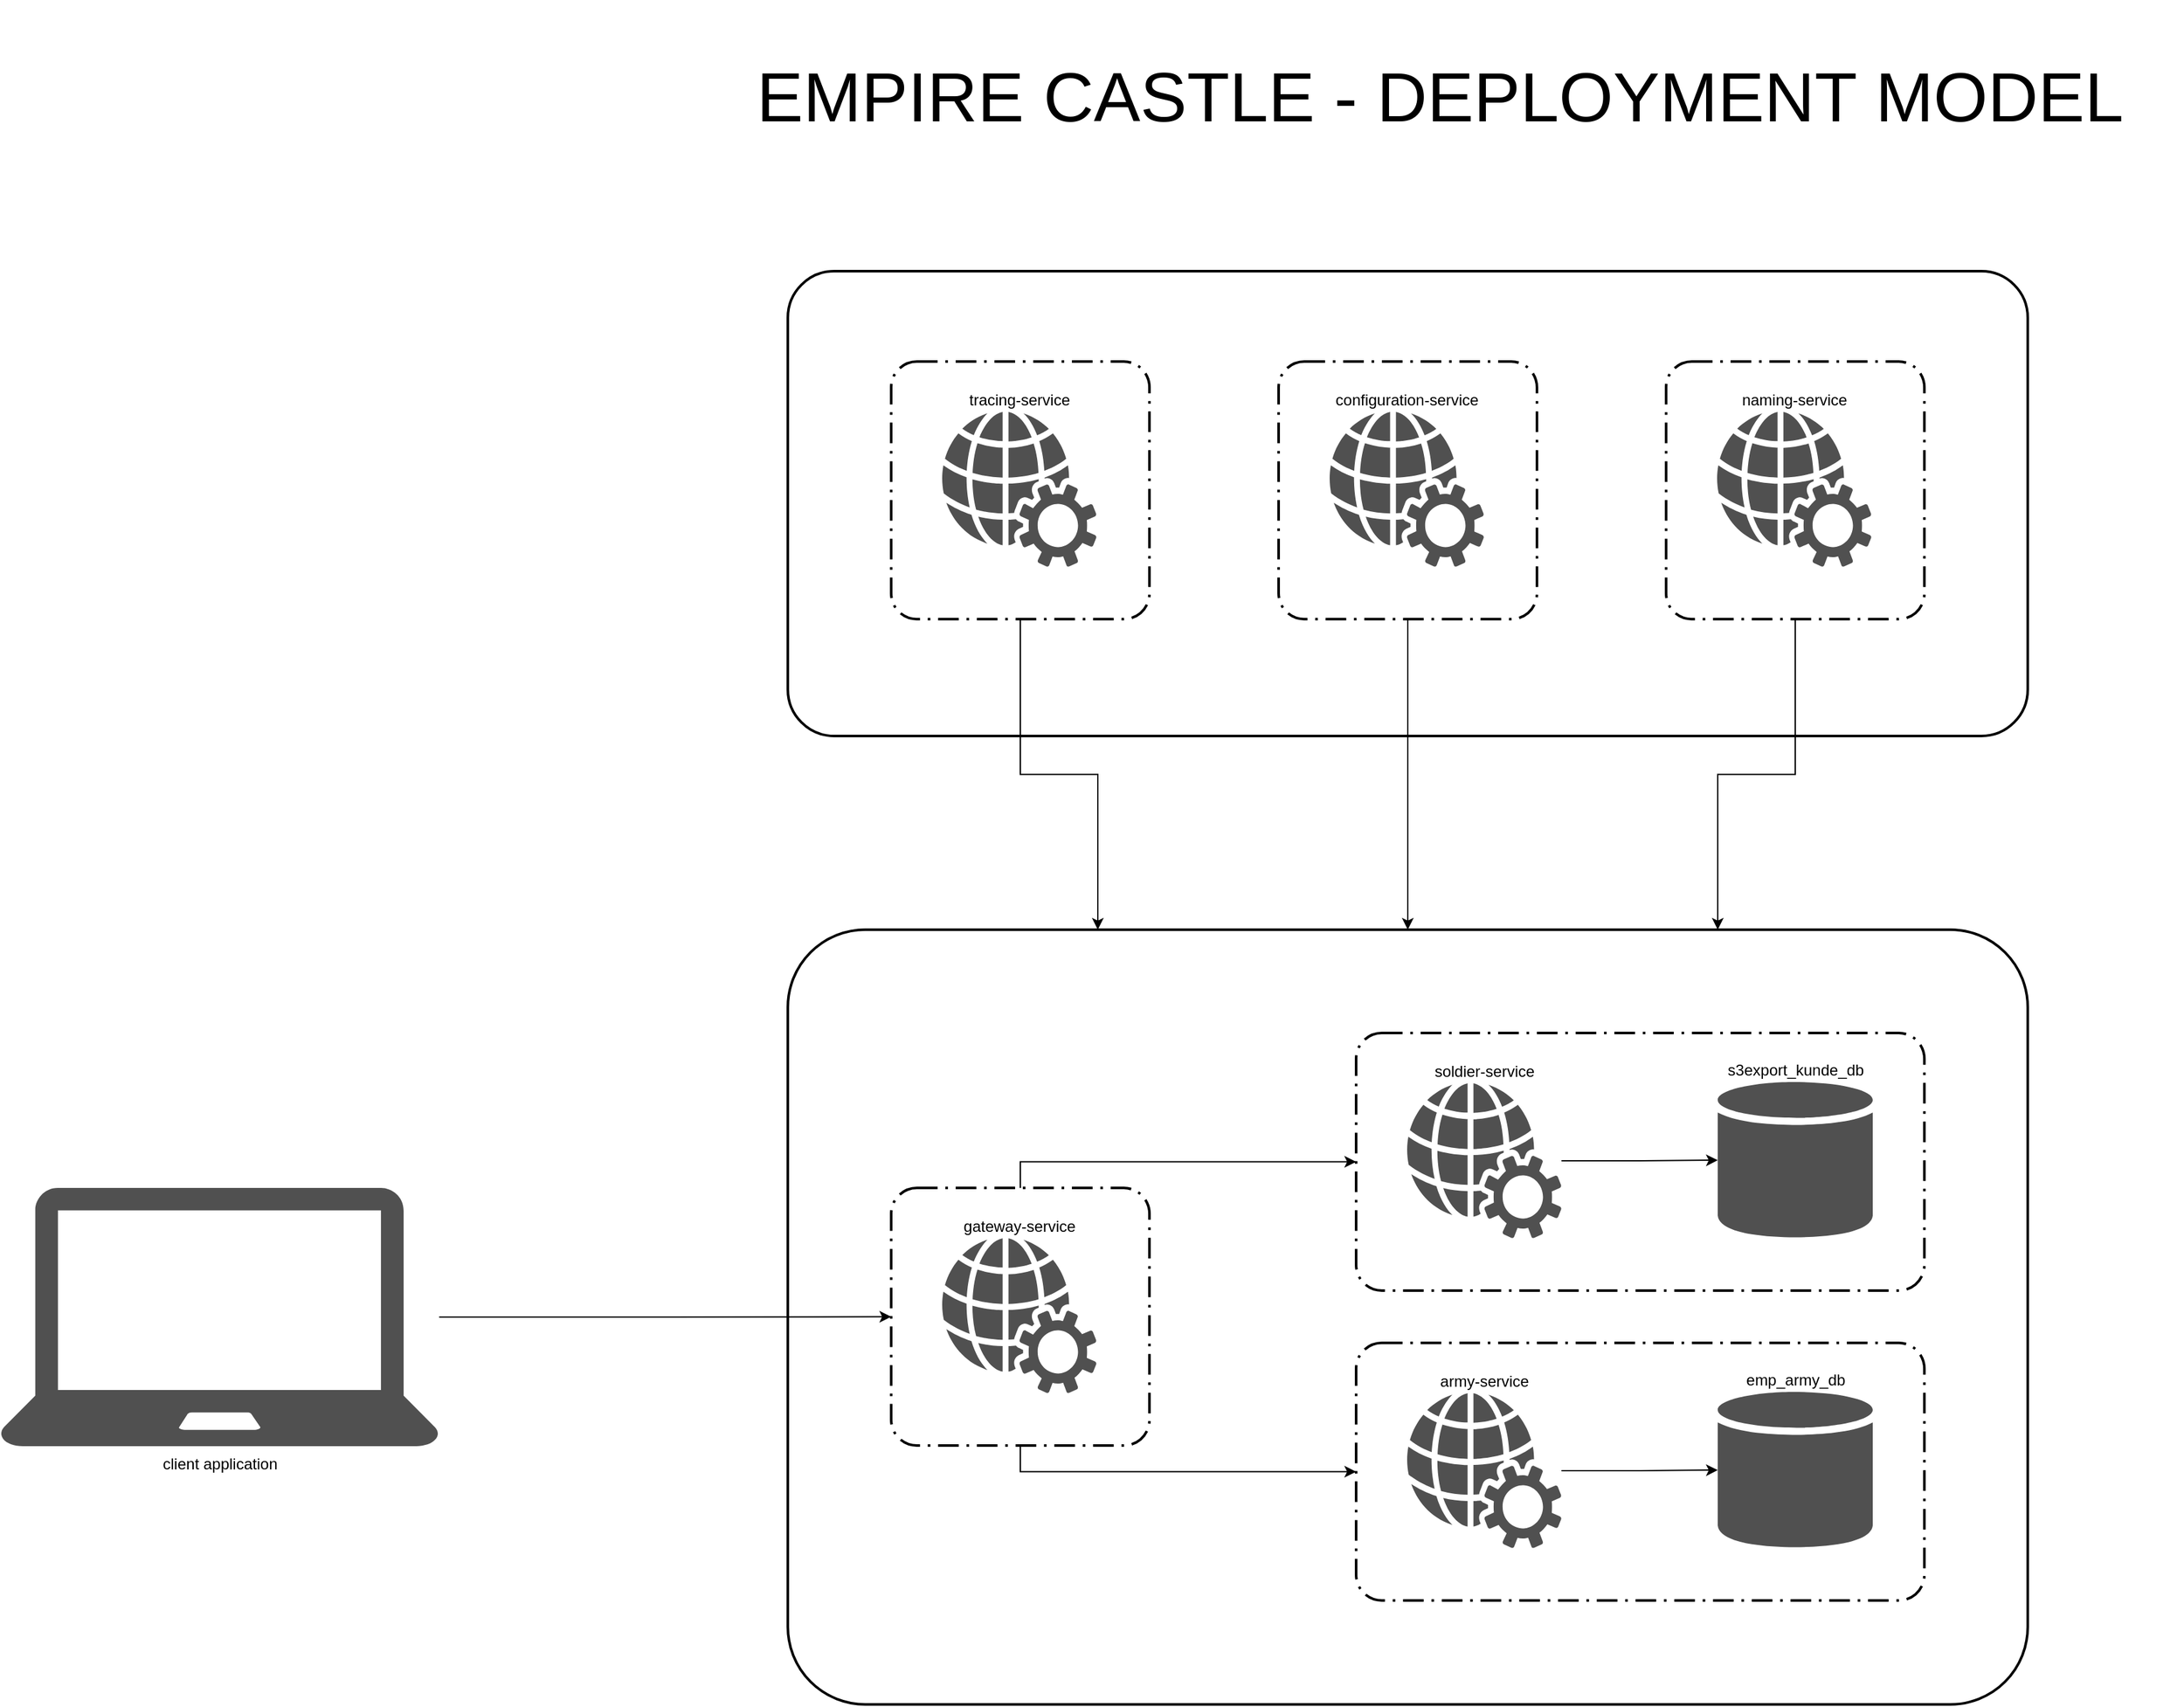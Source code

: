<mxfile version="20.5.3" type="embed"><diagram id="pRrMxcFLCwWtb8T9meqg" name="Page-1"><mxGraphModel dx="829" dy="755" grid="1" gridSize="10" guides="1" tooltips="1" connect="1" arrows="1" fold="1" page="1" pageScale="1" pageWidth="10000" pageHeight="10000" math="0" shadow="0"><root><mxCell id="0"/><mxCell id="1" parent="0"/><mxCell id="5-wkUsiff9mdBDn99vMl-99" value="" style="rounded=1;arcSize=10;dashed=0;fillColor=none;gradientColor=none;strokeWidth=2;" parent="1" vertex="1"><mxGeometry x="3640" y="880" width="960" height="600" as="geometry"/></mxCell><mxCell id="5-wkUsiff9mdBDn99vMl-151" value="" style="rounded=1;arcSize=10;dashed=0;fillColor=none;gradientColor=none;strokeWidth=2;" parent="1" vertex="1"><mxGeometry x="3640" y="370" width="960" height="360" as="geometry"/></mxCell><mxCell id="5-wkUsiff9mdBDn99vMl-103" value="" style="group" parent="1" vertex="1" connectable="0"><mxGeometry x="4080" y="960" width="520" height="199.5" as="geometry"/></mxCell><mxCell id="5-wkUsiff9mdBDn99vMl-25" value="" style="rounded=1;arcSize=10;dashed=1;fillColor=none;gradientColor=none;dashPattern=8 3 1 3;strokeWidth=2;" parent="5-wkUsiff9mdBDn99vMl-103" vertex="1"><mxGeometry width="440" height="199.5" as="geometry"/></mxCell><mxCell id="5-wkUsiff9mdBDn99vMl-26" value="soldier-service" style="pointerEvents=1;shadow=0;dashed=0;html=1;strokeColor=none;fillColor=#505050;labelPosition=center;verticalLabelPosition=top;verticalAlign=bottom;outlineConnect=0;align=center;shape=mxgraph.office.services.web_services;" parent="5-wkUsiff9mdBDn99vMl-103" vertex="1"><mxGeometry x="39" y="39" width="120" height="120" as="geometry"/></mxCell><mxCell id="5-wkUsiff9mdBDn99vMl-78" value="s3export_kunde_db" style="shadow=0;dashed=0;html=1;strokeColor=none;fillColor=#505050;labelPosition=center;verticalLabelPosition=top;verticalAlign=bottom;outlineConnect=0;align=center;shape=mxgraph.office.databases.database;" parent="5-wkUsiff9mdBDn99vMl-103" vertex="1"><mxGeometry x="280" y="38" width="120" height="121" as="geometry"/></mxCell><mxCell id="5-wkUsiff9mdBDn99vMl-79" style="edgeStyle=orthogonalEdgeStyle;rounded=0;orthogonalLoop=1;jettySize=auto;html=1;" parent="5-wkUsiff9mdBDn99vMl-103" source="5-wkUsiff9mdBDn99vMl-26" target="5-wkUsiff9mdBDn99vMl-78" edge="1"><mxGeometry relative="1" as="geometry"/></mxCell><mxCell id="5-wkUsiff9mdBDn99vMl-107" value="" style="group" parent="1" vertex="1" connectable="0"><mxGeometry x="4080" y="1200" width="440" height="199.5" as="geometry"/></mxCell><mxCell id="5-wkUsiff9mdBDn99vMl-4" value="" style="rounded=1;arcSize=10;dashed=1;fillColor=none;gradientColor=none;dashPattern=8 3 1 3;strokeWidth=2;" parent="5-wkUsiff9mdBDn99vMl-107" vertex="1"><mxGeometry width="440" height="199.5" as="geometry"/></mxCell><mxCell id="5-wkUsiff9mdBDn99vMl-3" value="army-service" style="pointerEvents=1;shadow=0;dashed=0;html=1;strokeColor=none;fillColor=#505050;labelPosition=center;verticalLabelPosition=top;verticalAlign=bottom;outlineConnect=0;align=center;shape=mxgraph.office.services.web_services;" parent="5-wkUsiff9mdBDn99vMl-107" vertex="1"><mxGeometry x="39" y="39" width="120" height="120" as="geometry"/></mxCell><mxCell id="5-wkUsiff9mdBDn99vMl-76" value="emp_army_db" style="shadow=0;dashed=0;html=1;strokeColor=none;fillColor=#505050;labelPosition=center;verticalLabelPosition=top;verticalAlign=bottom;outlineConnect=0;align=center;shape=mxgraph.office.databases.database;" parent="5-wkUsiff9mdBDn99vMl-107" vertex="1"><mxGeometry x="280" y="38" width="120" height="121" as="geometry"/></mxCell><mxCell id="5-wkUsiff9mdBDn99vMl-81" style="edgeStyle=orthogonalEdgeStyle;rounded=0;orthogonalLoop=1;jettySize=auto;html=1;" parent="5-wkUsiff9mdBDn99vMl-107" source="5-wkUsiff9mdBDn99vMl-3" target="5-wkUsiff9mdBDn99vMl-76" edge="1"><mxGeometry relative="1" as="geometry"/></mxCell><mxCell id="5-wkUsiff9mdBDn99vMl-129" style="edgeStyle=orthogonalEdgeStyle;rounded=0;orthogonalLoop=1;jettySize=auto;html=1;exitX=0.5;exitY=0;exitDx=0;exitDy=0;entryX=0;entryY=0.5;entryDx=0;entryDy=0;" parent="1" source="5-wkUsiff9mdBDn99vMl-121" target="5-wkUsiff9mdBDn99vMl-25" edge="1"><mxGeometry relative="1" as="geometry"/></mxCell><mxCell id="5-wkUsiff9mdBDn99vMl-130" style="edgeStyle=orthogonalEdgeStyle;rounded=0;orthogonalLoop=1;jettySize=auto;html=1;exitX=0.5;exitY=1;exitDx=0;exitDy=0;entryX=0;entryY=0.5;entryDx=0;entryDy=0;" parent="1" source="5-wkUsiff9mdBDn99vMl-121" target="5-wkUsiff9mdBDn99vMl-4" edge="1"><mxGeometry relative="1" as="geometry"/></mxCell><mxCell id="5-wkUsiff9mdBDn99vMl-144" value="" style="group" parent="1" vertex="1" connectable="0"><mxGeometry x="4020" y="440" width="200" height="199.5" as="geometry"/></mxCell><mxCell id="5-wkUsiff9mdBDn99vMl-154" value="" style="group" parent="5-wkUsiff9mdBDn99vMl-144" vertex="1" connectable="0"><mxGeometry width="200" height="199.5" as="geometry"/></mxCell><mxCell id="5-wkUsiff9mdBDn99vMl-145" value="" style="rounded=1;arcSize=10;dashed=1;fillColor=none;gradientColor=none;dashPattern=8 3 1 3;strokeWidth=2;" parent="5-wkUsiff9mdBDn99vMl-154" vertex="1"><mxGeometry width="200" height="199.5" as="geometry"/></mxCell><mxCell id="5-wkUsiff9mdBDn99vMl-146" value="configuration-service" style="pointerEvents=1;shadow=0;dashed=0;html=1;strokeColor=none;fillColor=#505050;labelPosition=center;verticalLabelPosition=top;verticalAlign=bottom;outlineConnect=0;align=center;shape=mxgraph.office.services.web_services;" parent="5-wkUsiff9mdBDn99vMl-154" vertex="1"><mxGeometry x="39" y="39" width="120" height="120" as="geometry"/></mxCell><mxCell id="5-wkUsiff9mdBDn99vMl-150" value="" style="group" parent="1" vertex="1" connectable="0"><mxGeometry x="3720" y="1080" width="200" height="199.5" as="geometry"/></mxCell><mxCell id="5-wkUsiff9mdBDn99vMl-121" value="" style="rounded=1;arcSize=10;dashed=1;fillColor=none;gradientColor=none;dashPattern=8 3 1 3;strokeWidth=2;" parent="5-wkUsiff9mdBDn99vMl-150" vertex="1"><mxGeometry width="200" height="199.5" as="geometry"/></mxCell><mxCell id="5-wkUsiff9mdBDn99vMl-122" value="gateway-service" style="pointerEvents=1;shadow=0;dashed=0;html=1;strokeColor=none;fillColor=#505050;labelPosition=center;verticalLabelPosition=top;verticalAlign=bottom;outlineConnect=0;align=center;shape=mxgraph.office.services.web_services;" parent="5-wkUsiff9mdBDn99vMl-150" vertex="1"><mxGeometry x="39" y="39" width="120" height="120" as="geometry"/></mxCell><mxCell id="5-wkUsiff9mdBDn99vMl-152" value="" style="group" parent="1" vertex="1" connectable="0"><mxGeometry x="3720" y="440" width="200" height="199.5" as="geometry"/></mxCell><mxCell id="5-wkUsiff9mdBDn99vMl-153" value="" style="group" parent="5-wkUsiff9mdBDn99vMl-152" vertex="1" connectable="0"><mxGeometry width="200" height="199.5" as="geometry"/></mxCell><mxCell id="5-wkUsiff9mdBDn99vMl-148" value="" style="rounded=1;arcSize=10;dashed=1;fillColor=none;gradientColor=none;dashPattern=8 3 1 3;strokeWidth=2;" parent="5-wkUsiff9mdBDn99vMl-153" vertex="1"><mxGeometry width="200" height="199.5" as="geometry"/></mxCell><mxCell id="5-wkUsiff9mdBDn99vMl-149" value="tracing-service" style="pointerEvents=1;shadow=0;dashed=0;html=1;strokeColor=none;fillColor=#505050;labelPosition=center;verticalLabelPosition=top;verticalAlign=bottom;outlineConnect=0;align=center;shape=mxgraph.office.services.web_services;" parent="5-wkUsiff9mdBDn99vMl-153" vertex="1"><mxGeometry x="39" y="39" width="120" height="120" as="geometry"/></mxCell><mxCell id="5-wkUsiff9mdBDn99vMl-156" value="" style="group" parent="1" vertex="1" connectable="0"><mxGeometry x="4320" y="440" width="200" height="199.5" as="geometry"/></mxCell><mxCell id="5-wkUsiff9mdBDn99vMl-157" value="" style="group" parent="5-wkUsiff9mdBDn99vMl-156" vertex="1" connectable="0"><mxGeometry width="200" height="199.5" as="geometry"/></mxCell><mxCell id="5-wkUsiff9mdBDn99vMl-158" value="" style="rounded=1;arcSize=10;dashed=1;fillColor=none;gradientColor=none;dashPattern=8 3 1 3;strokeWidth=2;" parent="5-wkUsiff9mdBDn99vMl-157" vertex="1"><mxGeometry width="200" height="199.5" as="geometry"/></mxCell><mxCell id="5-wkUsiff9mdBDn99vMl-159" value="naming-service" style="pointerEvents=1;shadow=0;dashed=0;html=1;strokeColor=none;fillColor=#505050;labelPosition=center;verticalLabelPosition=top;verticalAlign=bottom;outlineConnect=0;align=center;shape=mxgraph.office.services.web_services;" parent="5-wkUsiff9mdBDn99vMl-157" vertex="1"><mxGeometry x="39" y="39" width="120" height="120" as="geometry"/></mxCell><mxCell id="5-wkUsiff9mdBDn99vMl-162" style="edgeStyle=orthogonalEdgeStyle;rounded=0;orthogonalLoop=1;jettySize=auto;html=1;exitX=0.5;exitY=1;exitDx=0;exitDy=0;entryX=0.5;entryY=0;entryDx=0;entryDy=0;" parent="1" source="5-wkUsiff9mdBDn99vMl-145" target="5-wkUsiff9mdBDn99vMl-99" edge="1"><mxGeometry relative="1" as="geometry"><mxPoint x="4340" y="880" as="targetPoint"/></mxGeometry></mxCell><mxCell id="5-wkUsiff9mdBDn99vMl-163" style="edgeStyle=orthogonalEdgeStyle;rounded=0;orthogonalLoop=1;jettySize=auto;html=1;exitX=0.5;exitY=1;exitDx=0;exitDy=0;entryX=0.75;entryY=0;entryDx=0;entryDy=0;" parent="1" source="5-wkUsiff9mdBDn99vMl-158" target="5-wkUsiff9mdBDn99vMl-99" edge="1"><mxGeometry relative="1" as="geometry"><mxPoint x="4730" y="880" as="targetPoint"/></mxGeometry></mxCell><mxCell id="5-wkUsiff9mdBDn99vMl-164" style="edgeStyle=orthogonalEdgeStyle;rounded=0;orthogonalLoop=1;jettySize=auto;html=1;exitX=0.5;exitY=1;exitDx=0;exitDy=0;entryX=0.25;entryY=0;entryDx=0;entryDy=0;" parent="1" source="5-wkUsiff9mdBDn99vMl-148" target="5-wkUsiff9mdBDn99vMl-99" edge="1"><mxGeometry relative="1" as="geometry"/></mxCell><mxCell id="5-wkUsiff9mdBDn99vMl-168" style="edgeStyle=orthogonalEdgeStyle;rounded=0;orthogonalLoop=1;jettySize=auto;html=1;entryX=0;entryY=0.5;entryDx=0;entryDy=0;" parent="1" source="5-wkUsiff9mdBDn99vMl-167" target="5-wkUsiff9mdBDn99vMl-121" edge="1"><mxGeometry relative="1" as="geometry"/></mxCell><mxCell id="5-wkUsiff9mdBDn99vMl-167" value="client application" style="pointerEvents=1;shadow=0;dashed=0;html=1;strokeColor=none;fillColor=#505050;labelPosition=center;verticalLabelPosition=bottom;verticalAlign=top;outlineConnect=0;align=center;shape=mxgraph.office.devices.laptop;" parent="1" vertex="1"><mxGeometry x="3030" y="1080" width="340" height="200" as="geometry"/></mxCell><mxCell id="tq6SRYw3SzSvSRfu4J4I-3" value="&lt;font style=&quot;font-size: 54px&quot;&gt;EMPIRE CASTLE - DEPLOYMENT MODEL&lt;/font&gt;" style="text;html=1;strokeColor=none;fillColor=none;align=center;verticalAlign=middle;whiteSpace=wrap;rounded=0;" parent="1" vertex="1"><mxGeometry x="3570" y="160" width="1150" height="150" as="geometry"/></mxCell></root></mxGraphModel></diagram></mxfile>